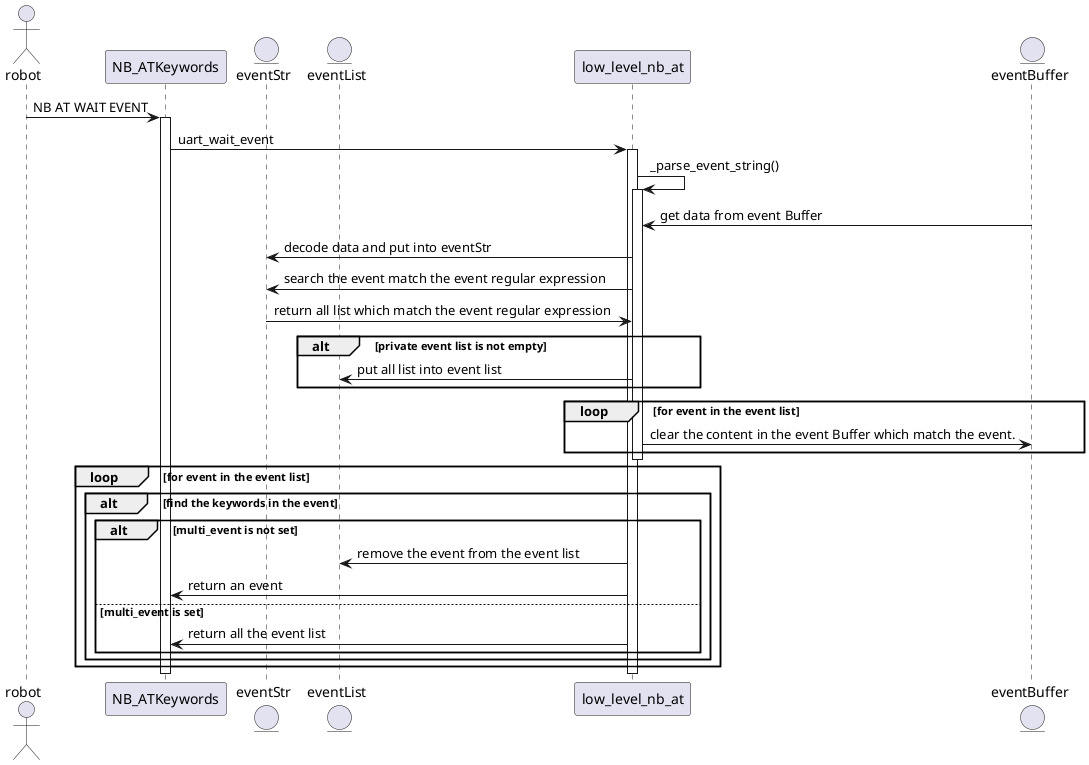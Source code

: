     @startuml nb at wait event 

    actor robot as r

    participant NB_ATKeywords as na

    entity eventStr as es 
    entity eventList as el

    participant low_level_nb_at as llna

    entity eventBuffer as eb

    r -> na: NB AT WAIT EVENT
    activate na
        na -> llna: uart_wait_event
        activate llna
            llna -> llna: _parse_event_string()
            activate llna
                eb -> llna: get data from event Buffer
                llna -> es: decode data and put into eventStr
                llna -> es: search the event match the event regular expression
                es -> llna : return all list which match the event regular expression
                alt private event list is not empty
                    llna -> el: put all list into event list
                end
                loop  for event in the event list 
                    llna -> eb: clear the content in the event Buffer which match the event.
                end
                deactivate llna

            loop  for event in the event list 
                alt find the keywords in the event
                    alt multi_event is not set 
                        llna -> el: remove the event from the event list 
                        llna -> na: return an event 
                    else multi_event is set 
                        llna -> na: return all the event list
                    end
                end
            end
            deactivate llna
        deactivate na

    @enduml